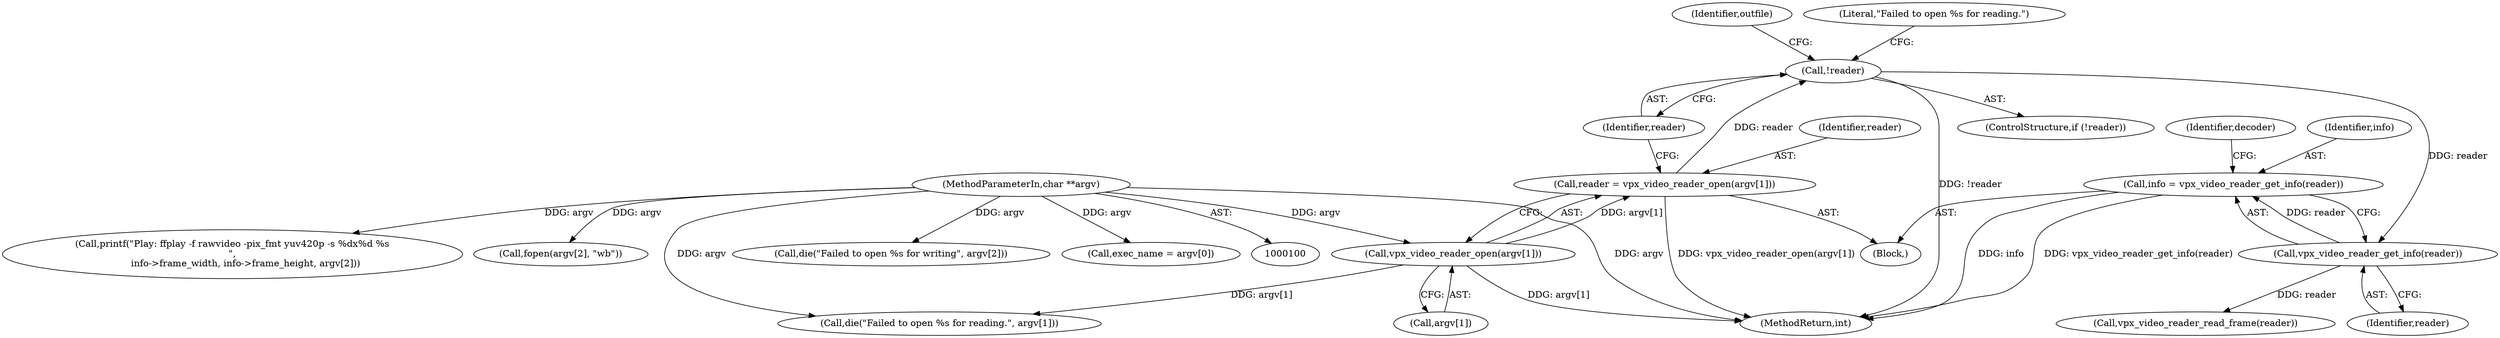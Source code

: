 digraph "0_Android_5a9753fca56f0eeb9f61e342b2fccffc364f9426_3@API" {
"1000165" [label="(Call,info = vpx_video_reader_get_info(reader))"];
"1000167" [label="(Call,vpx_video_reader_get_info(reader))"];
"1000144" [label="(Call,!reader)"];
"1000137" [label="(Call,reader = vpx_video_reader_open(argv[1]))"];
"1000139" [label="(Call,vpx_video_reader_open(argv[1]))"];
"1000102" [label="(MethodParameterIn,char **argv)"];
"1000140" [label="(Call,argv[1])"];
"1000330" [label="(MethodReturn,int)"];
"1000154" [label="(Identifier,outfile)"];
"1000155" [label="(Call,fopen(argv[2], \"wb\"))"];
"1000167" [label="(Call,vpx_video_reader_get_info(reader))"];
"1000170" [label="(Identifier,decoder)"];
"1000102" [label="(MethodParameterIn,char **argv)"];
"1000147" [label="(Literal,\"Failed to open %s for reading.\")"];
"1000139" [label="(Call,vpx_video_reader_open(argv[1]))"];
"1000138" [label="(Identifier,reader)"];
"1000103" [label="(Block,)"];
"1000145" [label="(Identifier,reader)"];
"1000144" [label="(Call,!reader)"];
"1000168" [label="(Identifier,reader)"];
"1000146" [label="(Call,die(\"Failed to open %s for reading.\", argv[1]))"];
"1000313" [label="(Call,printf(\"Play: ffplay -f rawvideo -pix_fmt yuv420p -s %dx%d %s\n\",\n         info->frame_width, info->frame_height, argv[2]))"];
"1000143" [label="(ControlStructure,if (!reader))"];
"1000160" [label="(Call,die(\"Failed to open %s for writing\", argv[2]))"];
"1000165" [label="(Call,info = vpx_video_reader_get_info(reader))"];
"1000166" [label="(Identifier,info)"];
"1000207" [label="(Call,vpx_video_reader_read_frame(reader))"];
"1000137" [label="(Call,reader = vpx_video_reader_open(argv[1]))"];
"1000126" [label="(Call,exec_name = argv[0])"];
"1000165" -> "1000103"  [label="AST: "];
"1000165" -> "1000167"  [label="CFG: "];
"1000166" -> "1000165"  [label="AST: "];
"1000167" -> "1000165"  [label="AST: "];
"1000170" -> "1000165"  [label="CFG: "];
"1000165" -> "1000330"  [label="DDG: info"];
"1000165" -> "1000330"  [label="DDG: vpx_video_reader_get_info(reader)"];
"1000167" -> "1000165"  [label="DDG: reader"];
"1000167" -> "1000168"  [label="CFG: "];
"1000168" -> "1000167"  [label="AST: "];
"1000144" -> "1000167"  [label="DDG: reader"];
"1000167" -> "1000207"  [label="DDG: reader"];
"1000144" -> "1000143"  [label="AST: "];
"1000144" -> "1000145"  [label="CFG: "];
"1000145" -> "1000144"  [label="AST: "];
"1000147" -> "1000144"  [label="CFG: "];
"1000154" -> "1000144"  [label="CFG: "];
"1000144" -> "1000330"  [label="DDG: !reader"];
"1000137" -> "1000144"  [label="DDG: reader"];
"1000137" -> "1000103"  [label="AST: "];
"1000137" -> "1000139"  [label="CFG: "];
"1000138" -> "1000137"  [label="AST: "];
"1000139" -> "1000137"  [label="AST: "];
"1000145" -> "1000137"  [label="CFG: "];
"1000137" -> "1000330"  [label="DDG: vpx_video_reader_open(argv[1])"];
"1000139" -> "1000137"  [label="DDG: argv[1]"];
"1000139" -> "1000140"  [label="CFG: "];
"1000140" -> "1000139"  [label="AST: "];
"1000139" -> "1000330"  [label="DDG: argv[1]"];
"1000102" -> "1000139"  [label="DDG: argv"];
"1000139" -> "1000146"  [label="DDG: argv[1]"];
"1000102" -> "1000100"  [label="AST: "];
"1000102" -> "1000330"  [label="DDG: argv"];
"1000102" -> "1000126"  [label="DDG: argv"];
"1000102" -> "1000146"  [label="DDG: argv"];
"1000102" -> "1000155"  [label="DDG: argv"];
"1000102" -> "1000160"  [label="DDG: argv"];
"1000102" -> "1000313"  [label="DDG: argv"];
}
